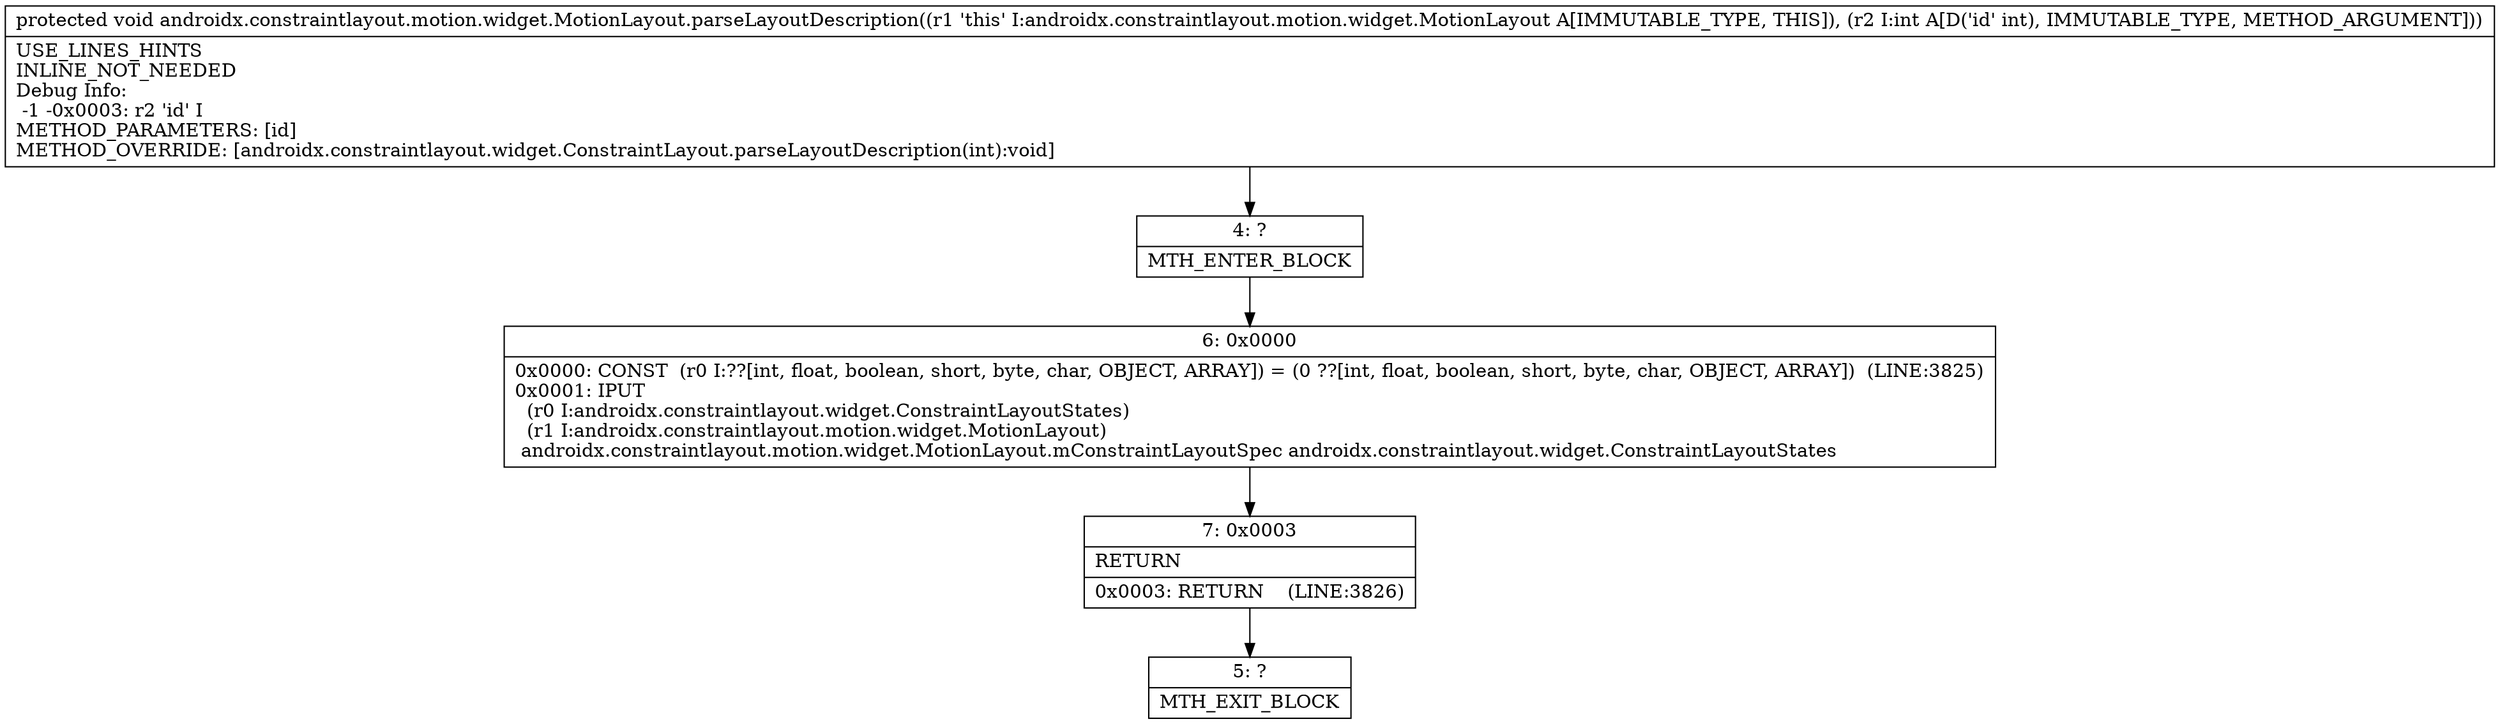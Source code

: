 digraph "CFG forandroidx.constraintlayout.motion.widget.MotionLayout.parseLayoutDescription(I)V" {
Node_4 [shape=record,label="{4\:\ ?|MTH_ENTER_BLOCK\l}"];
Node_6 [shape=record,label="{6\:\ 0x0000|0x0000: CONST  (r0 I:??[int, float, boolean, short, byte, char, OBJECT, ARRAY]) = (0 ??[int, float, boolean, short, byte, char, OBJECT, ARRAY])  (LINE:3825)\l0x0001: IPUT  \l  (r0 I:androidx.constraintlayout.widget.ConstraintLayoutStates)\l  (r1 I:androidx.constraintlayout.motion.widget.MotionLayout)\l androidx.constraintlayout.motion.widget.MotionLayout.mConstraintLayoutSpec androidx.constraintlayout.widget.ConstraintLayoutStates \l}"];
Node_7 [shape=record,label="{7\:\ 0x0003|RETURN\l|0x0003: RETURN    (LINE:3826)\l}"];
Node_5 [shape=record,label="{5\:\ ?|MTH_EXIT_BLOCK\l}"];
MethodNode[shape=record,label="{protected void androidx.constraintlayout.motion.widget.MotionLayout.parseLayoutDescription((r1 'this' I:androidx.constraintlayout.motion.widget.MotionLayout A[IMMUTABLE_TYPE, THIS]), (r2 I:int A[D('id' int), IMMUTABLE_TYPE, METHOD_ARGUMENT]))  | USE_LINES_HINTS\lINLINE_NOT_NEEDED\lDebug Info:\l  \-1 \-0x0003: r2 'id' I\lMETHOD_PARAMETERS: [id]\lMETHOD_OVERRIDE: [androidx.constraintlayout.widget.ConstraintLayout.parseLayoutDescription(int):void]\l}"];
MethodNode -> Node_4;Node_4 -> Node_6;
Node_6 -> Node_7;
Node_7 -> Node_5;
}

